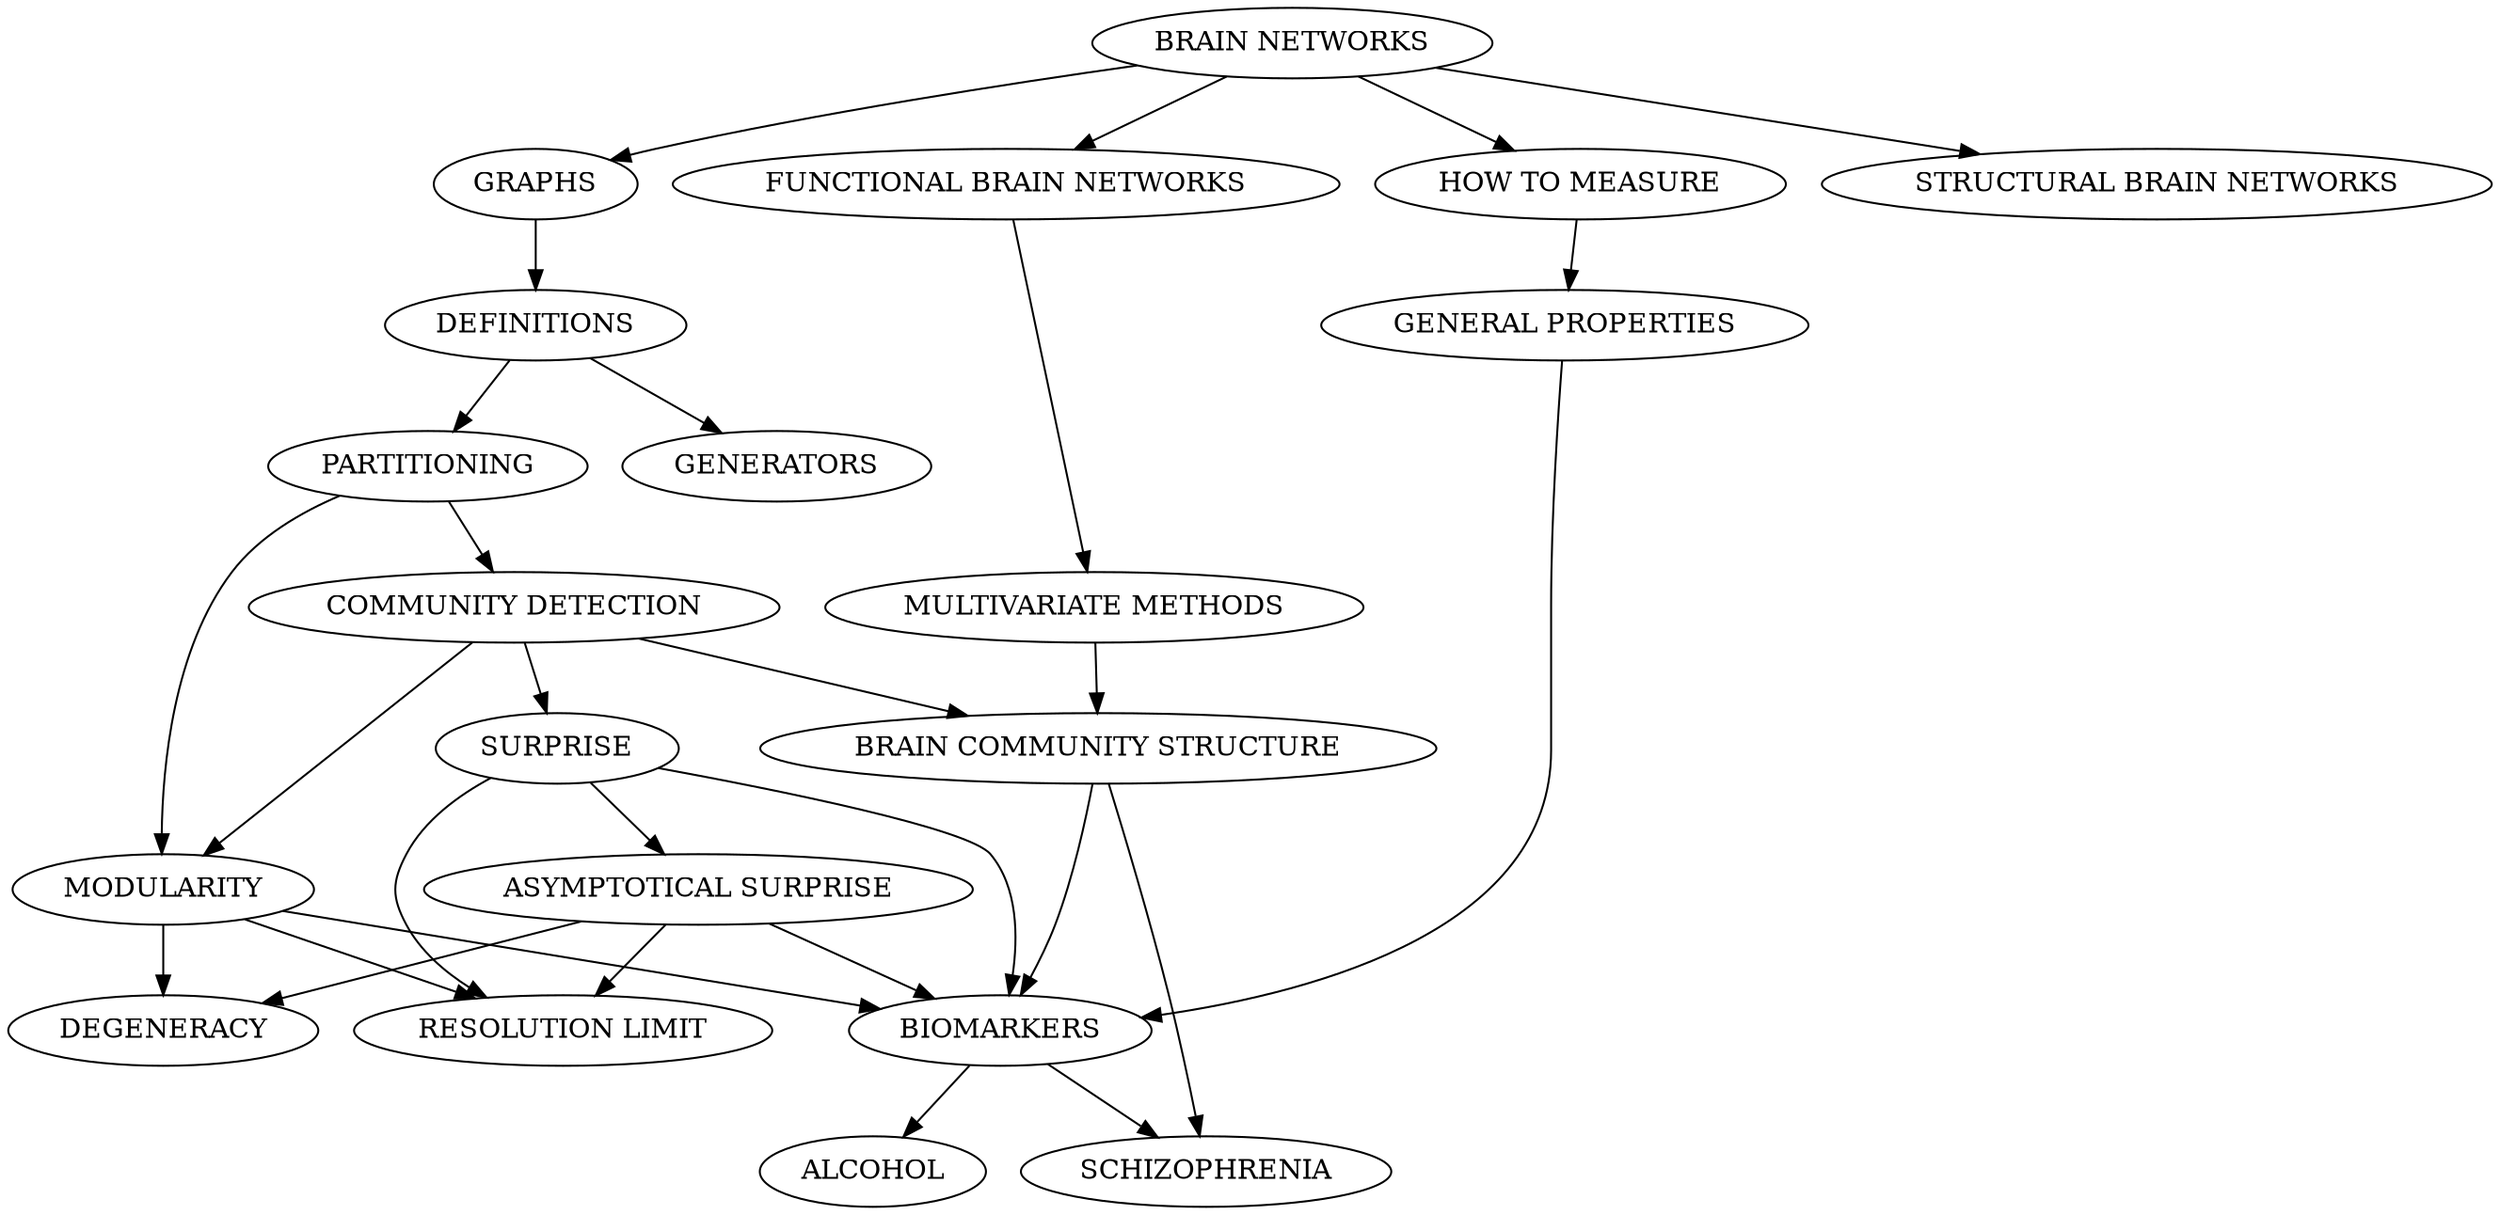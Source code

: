 digraph G
{
	"GRAPHS" -> "DEFINITIONS"
	"DEFINITIONS" -> "PARTITIONING"
	"DEFINITIONS" -> "GENERATORS"
	"PARTITIONING" -> "COMMUNITY DETECTION"
	"COMMUNITY DETECTION" -> "MODULARITY"
	"PARTITIONING" -> "MODULARITY"
	"MODULARITY" -> "RESOLUTION LIMIT"
	"MODULARITY" -> "DEGENERACY"

	"BRAIN NETWORKS" -> "GRAPHS"
	"BRAIN NETWORKS" -> "STRUCTURAL BRAIN NETWORKS"
	"BRAIN NETWORKS" -> "FUNCTIONAL BRAIN NETWORKS"
	
	"FUNCTIONAL BRAIN NETWORKS" -> "MULTIVARIATE METHODS"
	"MULTIVARIATE METHODS" -> "BRAIN COMMUNITY STRUCTURE"

	"BRAIN NETWORKS" -> "HOW TO MEASURE"
	"HOW TO MEASURE" -> "GENERAL PROPERTIES"
	"GENERAL PROPERTIES" -> "BIOMARKERS"
	"MODULARITY" -> "BIOMARKERS"

	"COMMUNITY DETECTION" -> "SURPRISE"
	"SURPRISE" -> "ASYMPTOTICAL SURPRISE"
	"SURPRISE" -> "RESOLUTION LIMIT"
	"ASYMPTOTICAL SURPRISE" -> "RESOLUTION LIMIT"
	#"SURPRISE" -> "DEGENERACY"
	"ASYMPTOTICAL SURPRISE" -> "DEGENERACY"

	"SURPRISE" -> "BIOMARKERS"
	"ASYMPTOTICAL SURPRISE" -> "BIOMARKERS"

	"BRAIN COMMUNITY STRUCTURE" -> "BIOMARKERS"
	"BIOMARKERS" -> "SCHIZOPHRENIA"
	"BIOMARKERS" -> "ALCOHOL"

	"BRAIN COMMUNITY STRUCTURE" -> "SCHIZOPHRENIA"

	"COMMUNITY DETECTION" -> "BRAIN COMMUNITY STRUCTURE"
}